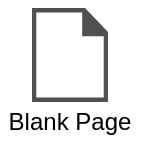 <mxfile version="14.6.13" type="device"><diagram id="4_QGowIx8QEcGROJNL1A" name="Seite-1"><mxGraphModel dx="1086" dy="2135" grid="1" gridSize="10" guides="1" tooltips="1" connect="1" arrows="1" fold="1" page="1" pageScale="1" pageWidth="827" pageHeight="1169" math="0" shadow="0"><root><mxCell id="0"/><mxCell id="1" parent="0"/><mxCell id="JCxP2xvMleqR0Jm4GHoc-1" value="" style="group" vertex="1" connectable="0" parent="1"><mxGeometry x="40" y="-1120" width="70" height="71.0" as="geometry"/></mxCell><mxCell id="JCxP2xvMleqR0Jm4GHoc-2" value="" style="pointerEvents=1;shadow=0;dashed=0;html=1;strokeColor=none;fillColor=#505050;labelPosition=center;verticalLabelPosition=bottom;verticalAlign=top;outlineConnect=0;align=center;shape=mxgraph.office.concepts.document_blank;" vertex="1" parent="JCxP2xvMleqR0Jm4GHoc-1"><mxGeometry x="16" y="4.0" width="38" height="47" as="geometry"/></mxCell><mxCell id="JCxP2xvMleqR0Jm4GHoc-3" value="Blank Page" style="text;html=1;strokeColor=none;fillColor=none;align=center;verticalAlign=middle;whiteSpace=wrap;rounded=0;" vertex="1" parent="JCxP2xvMleqR0Jm4GHoc-1"><mxGeometry y="51.0" width="70" height="20" as="geometry"/></mxCell></root></mxGraphModel></diagram></mxfile>